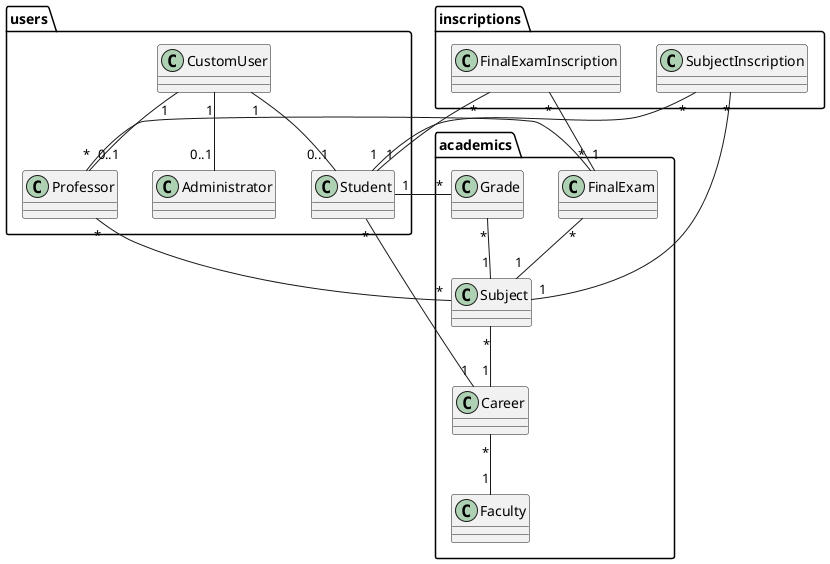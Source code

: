 @startuml simple
package users {
  class CustomUser
  class Student
  class Professor
  class Administrator
}

package academics {
  class Faculty
  class Career
  class Subject
  class FinalExam
  class Grade
}

package inscriptions {
  class SubjectInscription
  class FinalExamInscription
}


CustomUser "1" -- "0..1" Student
CustomUser "1" -- "0..1" Professor
CustomUser "1" -- "0..1" Administrator

Student "*" -- "1" Career
Professor "*" -- "*" Subject
Professor "*" -- "*" FinalExam

Career "*" -- "1" Faculty
Subject "*" -- "1" Career
FinalExam "*" -- "1" Subject
Grade "*" -- "1" Student
Grade "*" -- "1" Subject

SubjectInscription "*" -- "1" Student
SubjectInscription "*" -- "1" Subject

FinalExamInscription "*" -- "1" Student
FinalExamInscription "*" -- "1" FinalExam

@enduml
